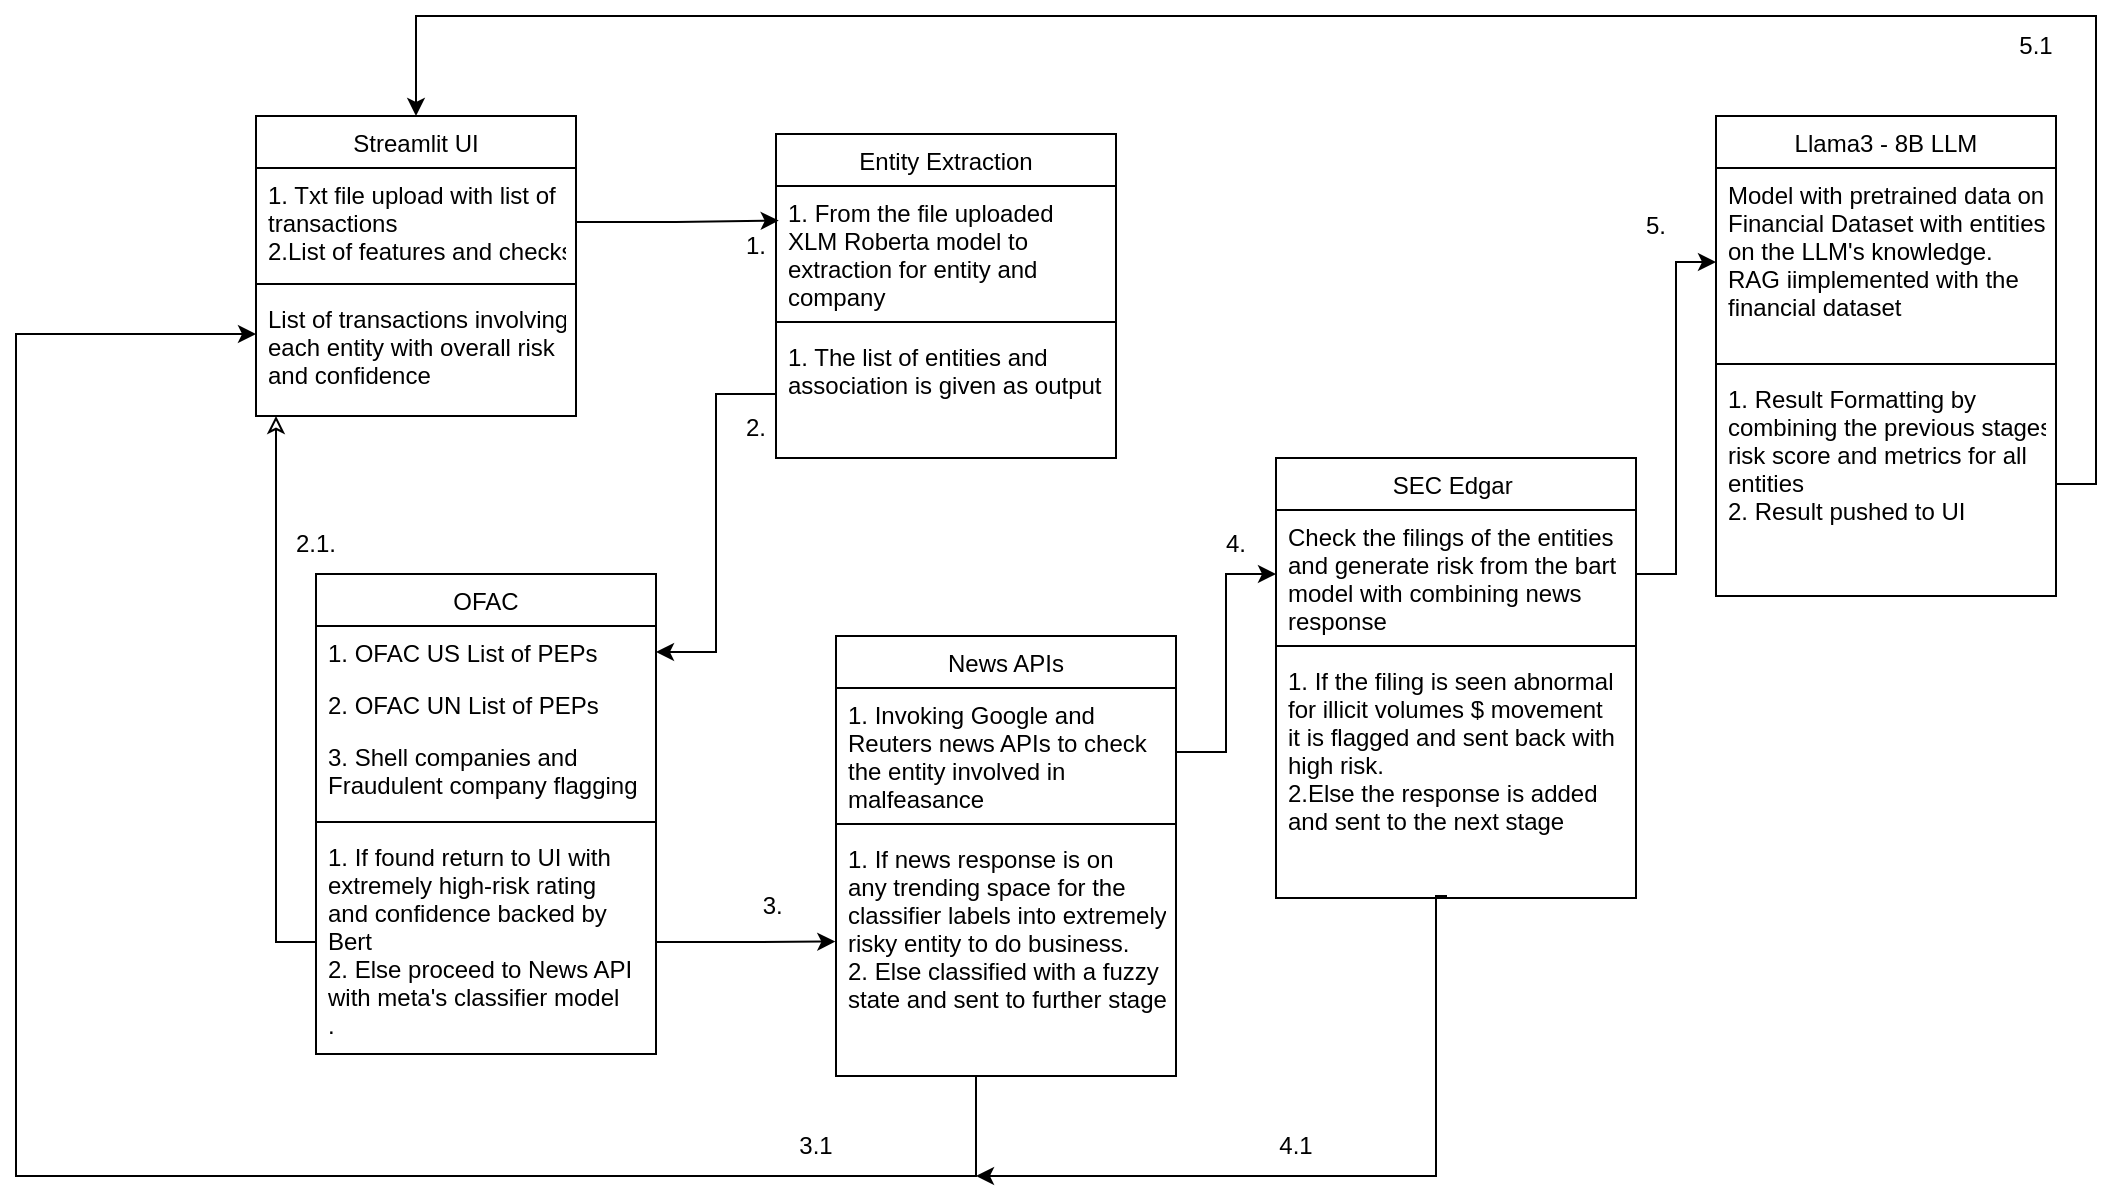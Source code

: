 <mxfile version="26.1.3">
  <diagram id="C5RBs43oDa-KdzZeNtuy" name="Page-1">
    <mxGraphModel dx="1313" dy="671" grid="1" gridSize="10" guides="1" tooltips="1" connect="1" arrows="1" fold="1" page="1" pageScale="1" pageWidth="827" pageHeight="1169" math="0" shadow="0">
      <root>
        <mxCell id="WIyWlLk6GJQsqaUBKTNV-0" />
        <mxCell id="WIyWlLk6GJQsqaUBKTNV-1" parent="WIyWlLk6GJQsqaUBKTNV-0" />
        <mxCell id="zkfFHV4jXpPFQw0GAbJ--0" value="Streamlit UI" style="swimlane;fontStyle=0;align=center;verticalAlign=top;childLayout=stackLayout;horizontal=1;startSize=26;horizontalStack=0;resizeParent=1;resizeLast=0;collapsible=1;marginBottom=0;rounded=0;shadow=0;strokeWidth=1;" parent="WIyWlLk6GJQsqaUBKTNV-1" vertex="1">
          <mxGeometry x="220" y="120" width="160" height="150" as="geometry">
            <mxRectangle x="230" y="140" width="160" height="26" as="alternateBounds" />
          </mxGeometry>
        </mxCell>
        <mxCell id="zkfFHV4jXpPFQw0GAbJ--1" value="1. Txt file upload with list of &#xa;transactions&#xa;2.List of features and checks" style="text;align=left;verticalAlign=top;spacingLeft=4;spacingRight=4;overflow=hidden;rotatable=0;points=[[0,0.5],[1,0.5]];portConstraint=eastwest;" parent="zkfFHV4jXpPFQw0GAbJ--0" vertex="1">
          <mxGeometry y="26" width="160" height="54" as="geometry" />
        </mxCell>
        <mxCell id="qU4VA_3gZ1rihwYO7u9j-0" value="" style="line;html=1;strokeWidth=1;align=left;verticalAlign=middle;spacingTop=-1;spacingLeft=3;spacingRight=3;rotatable=0;labelPosition=right;points=[];portConstraint=eastwest;" vertex="1" parent="zkfFHV4jXpPFQw0GAbJ--0">
          <mxGeometry y="80" width="160" height="8" as="geometry" />
        </mxCell>
        <mxCell id="qU4VA_3gZ1rihwYO7u9j-1" value="List of transactions involving&#xa;each entity with overall risk &#xa;and confidence" style="text;align=left;verticalAlign=top;spacingLeft=4;spacingRight=4;overflow=hidden;rotatable=0;points=[[0,0.5],[1,0.5]];portConstraint=eastwest;" vertex="1" parent="zkfFHV4jXpPFQw0GAbJ--0">
          <mxGeometry y="88" width="160" height="42" as="geometry" />
        </mxCell>
        <mxCell id="zkfFHV4jXpPFQw0GAbJ--6" value="Entity Extraction" style="swimlane;fontStyle=0;align=center;verticalAlign=top;childLayout=stackLayout;horizontal=1;startSize=26;horizontalStack=0;resizeParent=1;resizeLast=0;collapsible=1;marginBottom=0;rounded=0;shadow=0;strokeWidth=1;" parent="WIyWlLk6GJQsqaUBKTNV-1" vertex="1">
          <mxGeometry x="480" y="129" width="170" height="162" as="geometry">
            <mxRectangle x="130" y="380" width="160" height="26" as="alternateBounds" />
          </mxGeometry>
        </mxCell>
        <mxCell id="zkfFHV4jXpPFQw0GAbJ--7" value="1. From the file uploaded&#xa;XLM Roberta model to&#xa;extraction for entity and &#xa;company" style="text;align=left;verticalAlign=top;spacingLeft=4;spacingRight=4;overflow=hidden;rotatable=0;points=[[0,0.5],[1,0.5]];portConstraint=eastwest;" parent="zkfFHV4jXpPFQw0GAbJ--6" vertex="1">
          <mxGeometry y="26" width="170" height="64" as="geometry" />
        </mxCell>
        <mxCell id="zkfFHV4jXpPFQw0GAbJ--9" value="" style="line;html=1;strokeWidth=1;align=left;verticalAlign=middle;spacingTop=-1;spacingLeft=3;spacingRight=3;rotatable=0;labelPosition=right;points=[];portConstraint=eastwest;" parent="zkfFHV4jXpPFQw0GAbJ--6" vertex="1">
          <mxGeometry y="90" width="170" height="8" as="geometry" />
        </mxCell>
        <mxCell id="qU4VA_3gZ1rihwYO7u9j-5" value="1. The list of entities and &#xa;association is given as output" style="text;align=left;verticalAlign=top;spacingLeft=4;spacingRight=4;overflow=hidden;rotatable=0;points=[[0,0.5],[1,0.5]];portConstraint=eastwest;" vertex="1" parent="zkfFHV4jXpPFQw0GAbJ--6">
          <mxGeometry y="98" width="170" height="64" as="geometry" />
        </mxCell>
        <mxCell id="zkfFHV4jXpPFQw0GAbJ--13" value="News APIs" style="swimlane;fontStyle=0;align=center;verticalAlign=top;childLayout=stackLayout;horizontal=1;startSize=26;horizontalStack=0;resizeParent=1;resizeLast=0;collapsible=1;marginBottom=0;rounded=0;shadow=0;strokeWidth=1;" parent="WIyWlLk6GJQsqaUBKTNV-1" vertex="1">
          <mxGeometry x="510" y="380" width="170" height="220" as="geometry">
            <mxRectangle x="340" y="380" width="170" height="26" as="alternateBounds" />
          </mxGeometry>
        </mxCell>
        <mxCell id="zkfFHV4jXpPFQw0GAbJ--14" value="1. Invoking Google and&#xa;Reuters news APIs to check&#xa;the entity involved in &#xa;malfeasance" style="text;align=left;verticalAlign=top;spacingLeft=4;spacingRight=4;overflow=hidden;rotatable=0;points=[[0,0.5],[1,0.5]];portConstraint=eastwest;" parent="zkfFHV4jXpPFQw0GAbJ--13" vertex="1">
          <mxGeometry y="26" width="170" height="64" as="geometry" />
        </mxCell>
        <mxCell id="zkfFHV4jXpPFQw0GAbJ--15" value="" style="line;html=1;strokeWidth=1;align=left;verticalAlign=middle;spacingTop=-1;spacingLeft=3;spacingRight=3;rotatable=0;labelPosition=right;points=[];portConstraint=eastwest;" parent="zkfFHV4jXpPFQw0GAbJ--13" vertex="1">
          <mxGeometry y="90" width="170" height="8" as="geometry" />
        </mxCell>
        <mxCell id="qU4VA_3gZ1rihwYO7u9j-4" value="1. If news response is on &#xa;any trending space for the &#xa;classifier labels into extremely&#xa;risky entity to do business.&#xa;2. Else classified with a fuzzy&#xa;state and sent to further stages &#xa;" style="text;align=left;verticalAlign=top;spacingLeft=4;spacingRight=4;overflow=hidden;rotatable=0;points=[[0,0.5],[1,0.5]];portConstraint=eastwest;" vertex="1" parent="zkfFHV4jXpPFQw0GAbJ--13">
          <mxGeometry y="98" width="170" height="122" as="geometry" />
        </mxCell>
        <mxCell id="zkfFHV4jXpPFQw0GAbJ--17" value="OFAC" style="swimlane;fontStyle=0;align=center;verticalAlign=top;childLayout=stackLayout;horizontal=1;startSize=26;horizontalStack=0;resizeParent=1;resizeLast=0;collapsible=1;marginBottom=0;rounded=0;shadow=0;strokeWidth=1;" parent="WIyWlLk6GJQsqaUBKTNV-1" vertex="1">
          <mxGeometry x="250" y="349" width="170" height="240" as="geometry">
            <mxRectangle x="550" y="140" width="160" height="26" as="alternateBounds" />
          </mxGeometry>
        </mxCell>
        <mxCell id="zkfFHV4jXpPFQw0GAbJ--18" value="1. OFAC US List of PEPs" style="text;align=left;verticalAlign=top;spacingLeft=4;spacingRight=4;overflow=hidden;rotatable=0;points=[[0,0.5],[1,0.5]];portConstraint=eastwest;" parent="zkfFHV4jXpPFQw0GAbJ--17" vertex="1">
          <mxGeometry y="26" width="170" height="26" as="geometry" />
        </mxCell>
        <mxCell id="zkfFHV4jXpPFQw0GAbJ--19" value="2. OFAC UN List of PEPs" style="text;align=left;verticalAlign=top;spacingLeft=4;spacingRight=4;overflow=hidden;rotatable=0;points=[[0,0.5],[1,0.5]];portConstraint=eastwest;rounded=0;shadow=0;html=0;" parent="zkfFHV4jXpPFQw0GAbJ--17" vertex="1">
          <mxGeometry y="52" width="170" height="26" as="geometry" />
        </mxCell>
        <mxCell id="zkfFHV4jXpPFQw0GAbJ--22" value="3. Shell companies and &#xa;Fraudulent company flagging" style="text;align=left;verticalAlign=top;spacingLeft=4;spacingRight=4;overflow=hidden;rotatable=0;points=[[0,0.5],[1,0.5]];portConstraint=eastwest;rounded=0;shadow=0;html=0;" parent="zkfFHV4jXpPFQw0GAbJ--17" vertex="1">
          <mxGeometry y="78" width="170" height="42" as="geometry" />
        </mxCell>
        <mxCell id="zkfFHV4jXpPFQw0GAbJ--23" value="" style="line;html=1;strokeWidth=1;align=left;verticalAlign=middle;spacingTop=-1;spacingLeft=3;spacingRight=3;rotatable=0;labelPosition=right;points=[];portConstraint=eastwest;" parent="zkfFHV4jXpPFQw0GAbJ--17" vertex="1">
          <mxGeometry y="120" width="170" height="8" as="geometry" />
        </mxCell>
        <mxCell id="qU4VA_3gZ1rihwYO7u9j-10" style="edgeStyle=orthogonalEdgeStyle;rounded=0;orthogonalLoop=1;jettySize=auto;html=1;exitX=0;exitY=0.5;exitDx=0;exitDy=0;endArrow=classic;endFill=0;" edge="1" parent="zkfFHV4jXpPFQw0GAbJ--17" source="zkfFHV4jXpPFQw0GAbJ--24">
          <mxGeometry relative="1" as="geometry">
            <mxPoint x="-20" y="-79" as="targetPoint" />
          </mxGeometry>
        </mxCell>
        <mxCell id="zkfFHV4jXpPFQw0GAbJ--24" value="1. If found return to UI with&#xa;extremely high-risk rating&#xa;and confidence backed by &#xa;Bert&#xa;2. Else proceed to News API&#xa;with meta&#39;s classifier model&#xa;. " style="text;align=left;verticalAlign=top;spacingLeft=4;spacingRight=4;overflow=hidden;rotatable=0;points=[[0,0.5],[1,0.5]];portConstraint=eastwest;" parent="zkfFHV4jXpPFQw0GAbJ--17" vertex="1">
          <mxGeometry y="128" width="170" height="112" as="geometry" />
        </mxCell>
        <mxCell id="qU4VA_3gZ1rihwYO7u9j-2" value="1." style="text;html=1;align=center;verticalAlign=middle;whiteSpace=wrap;rounded=0;" vertex="1" parent="WIyWlLk6GJQsqaUBKTNV-1">
          <mxGeometry x="440" y="170" width="60" height="30" as="geometry" />
        </mxCell>
        <mxCell id="qU4VA_3gZ1rihwYO7u9j-7" style="edgeStyle=orthogonalEdgeStyle;rounded=0;orthogonalLoop=1;jettySize=auto;html=1;entryX=0.008;entryY=0.27;entryDx=0;entryDy=0;entryPerimeter=0;" edge="1" parent="WIyWlLk6GJQsqaUBKTNV-1" source="zkfFHV4jXpPFQw0GAbJ--1" target="zkfFHV4jXpPFQw0GAbJ--7">
          <mxGeometry relative="1" as="geometry" />
        </mxCell>
        <mxCell id="qU4VA_3gZ1rihwYO7u9j-8" style="edgeStyle=orthogonalEdgeStyle;rounded=0;orthogonalLoop=1;jettySize=auto;html=1;exitX=0;exitY=0.5;exitDx=0;exitDy=0;" edge="1" parent="WIyWlLk6GJQsqaUBKTNV-1" source="qU4VA_3gZ1rihwYO7u9j-5" target="zkfFHV4jXpPFQw0GAbJ--18">
          <mxGeometry relative="1" as="geometry" />
        </mxCell>
        <mxCell id="qU4VA_3gZ1rihwYO7u9j-11" value="2." style="text;html=1;align=center;verticalAlign=middle;whiteSpace=wrap;rounded=0;" vertex="1" parent="WIyWlLk6GJQsqaUBKTNV-1">
          <mxGeometry x="440" y="261" width="60" height="30" as="geometry" />
        </mxCell>
        <mxCell id="qU4VA_3gZ1rihwYO7u9j-13" value="2.1." style="text;html=1;align=center;verticalAlign=middle;whiteSpace=wrap;rounded=0;" vertex="1" parent="WIyWlLk6GJQsqaUBKTNV-1">
          <mxGeometry x="220" y="319" width="60" height="30" as="geometry" />
        </mxCell>
        <mxCell id="qU4VA_3gZ1rihwYO7u9j-14" style="edgeStyle=orthogonalEdgeStyle;rounded=0;orthogonalLoop=1;jettySize=auto;html=1;entryX=-0.002;entryY=0.449;entryDx=0;entryDy=0;entryPerimeter=0;" edge="1" parent="WIyWlLk6GJQsqaUBKTNV-1" source="zkfFHV4jXpPFQw0GAbJ--24" target="qU4VA_3gZ1rihwYO7u9j-4">
          <mxGeometry relative="1" as="geometry" />
        </mxCell>
        <mxCell id="qU4VA_3gZ1rihwYO7u9j-15" value="3.&amp;nbsp;" style="text;html=1;align=center;verticalAlign=middle;whiteSpace=wrap;rounded=0;" vertex="1" parent="WIyWlLk6GJQsqaUBKTNV-1">
          <mxGeometry x="450" y="500" width="60" height="30" as="geometry" />
        </mxCell>
        <mxCell id="qU4VA_3gZ1rihwYO7u9j-16" style="edgeStyle=orthogonalEdgeStyle;rounded=0;orthogonalLoop=1;jettySize=auto;html=1;" edge="1" parent="WIyWlLk6GJQsqaUBKTNV-1" target="qU4VA_3gZ1rihwYO7u9j-1">
          <mxGeometry relative="1" as="geometry">
            <mxPoint x="580" y="600" as="sourcePoint" />
            <Array as="points">
              <mxPoint x="580" y="650" />
              <mxPoint x="100" y="650" />
              <mxPoint x="100" y="229" />
            </Array>
          </mxGeometry>
        </mxCell>
        <mxCell id="qU4VA_3gZ1rihwYO7u9j-17" value="3.1" style="text;html=1;align=center;verticalAlign=middle;whiteSpace=wrap;rounded=0;" vertex="1" parent="WIyWlLk6GJQsqaUBKTNV-1">
          <mxGeometry x="470" y="620" width="60" height="30" as="geometry" />
        </mxCell>
        <mxCell id="qU4VA_3gZ1rihwYO7u9j-18" value="SEC Edgar " style="swimlane;fontStyle=0;align=center;verticalAlign=top;childLayout=stackLayout;horizontal=1;startSize=26;horizontalStack=0;resizeParent=1;resizeLast=0;collapsible=1;marginBottom=0;rounded=0;shadow=0;strokeWidth=1;" vertex="1" parent="WIyWlLk6GJQsqaUBKTNV-1">
          <mxGeometry x="730" y="291" width="180" height="220" as="geometry">
            <mxRectangle x="340" y="380" width="170" height="26" as="alternateBounds" />
          </mxGeometry>
        </mxCell>
        <mxCell id="qU4VA_3gZ1rihwYO7u9j-19" value="Check the filings of the entities&#xa;and generate risk from the bart&#xa;model with combining news &#xa;response " style="text;align=left;verticalAlign=top;spacingLeft=4;spacingRight=4;overflow=hidden;rotatable=0;points=[[0,0.5],[1,0.5]];portConstraint=eastwest;" vertex="1" parent="qU4VA_3gZ1rihwYO7u9j-18">
          <mxGeometry y="26" width="180" height="64" as="geometry" />
        </mxCell>
        <mxCell id="qU4VA_3gZ1rihwYO7u9j-20" value="" style="line;html=1;strokeWidth=1;align=left;verticalAlign=middle;spacingTop=-1;spacingLeft=3;spacingRight=3;rotatable=0;labelPosition=right;points=[];portConstraint=eastwest;" vertex="1" parent="qU4VA_3gZ1rihwYO7u9j-18">
          <mxGeometry y="90" width="180" height="8" as="geometry" />
        </mxCell>
        <mxCell id="qU4VA_3gZ1rihwYO7u9j-27" style="edgeStyle=orthogonalEdgeStyle;rounded=0;orthogonalLoop=1;jettySize=auto;html=1;exitX=0.5;exitY=1;exitDx=0;exitDy=0;" edge="1" parent="qU4VA_3gZ1rihwYO7u9j-18" source="qU4VA_3gZ1rihwYO7u9j-18">
          <mxGeometry relative="1" as="geometry">
            <mxPoint x="-150" y="359" as="targetPoint" />
            <Array as="points">
              <mxPoint x="85" y="219" />
              <mxPoint x="80" y="219" />
              <mxPoint x="80" y="359" />
            </Array>
          </mxGeometry>
        </mxCell>
        <mxCell id="qU4VA_3gZ1rihwYO7u9j-26" value="1. If the filing is seen abnormal&#xa;for illicit volumes $ movement&#xa;it is flagged and sent back with&#xa;high risk.&#xa;2.Else the response is added&#xa;and sent to the next stage" style="text;align=left;verticalAlign=top;spacingLeft=4;spacingRight=4;overflow=hidden;rotatable=0;points=[[0,0.5],[1,0.5]];portConstraint=eastwest;" vertex="1" parent="qU4VA_3gZ1rihwYO7u9j-18">
          <mxGeometry y="98" width="180" height="112" as="geometry" />
        </mxCell>
        <mxCell id="qU4VA_3gZ1rihwYO7u9j-22" style="edgeStyle=orthogonalEdgeStyle;rounded=0;orthogonalLoop=1;jettySize=auto;html=1;entryX=0;entryY=0.5;entryDx=0;entryDy=0;" edge="1" parent="WIyWlLk6GJQsqaUBKTNV-1" source="zkfFHV4jXpPFQw0GAbJ--14" target="qU4VA_3gZ1rihwYO7u9j-19">
          <mxGeometry relative="1" as="geometry" />
        </mxCell>
        <mxCell id="qU4VA_3gZ1rihwYO7u9j-23" value="4." style="text;html=1;align=center;verticalAlign=middle;whiteSpace=wrap;rounded=0;" vertex="1" parent="WIyWlLk6GJQsqaUBKTNV-1">
          <mxGeometry x="680" y="319" width="60" height="30" as="geometry" />
        </mxCell>
        <mxCell id="qU4VA_3gZ1rihwYO7u9j-28" value="4.1" style="text;html=1;align=center;verticalAlign=middle;whiteSpace=wrap;rounded=0;" vertex="1" parent="WIyWlLk6GJQsqaUBKTNV-1">
          <mxGeometry x="710" y="620" width="60" height="30" as="geometry" />
        </mxCell>
        <mxCell id="qU4VA_3gZ1rihwYO7u9j-29" value="Llama3 - 8B LLM" style="swimlane;fontStyle=0;align=center;verticalAlign=top;childLayout=stackLayout;horizontal=1;startSize=26;horizontalStack=0;resizeParent=1;resizeLast=0;collapsible=1;marginBottom=0;rounded=0;shadow=0;strokeWidth=1;" vertex="1" parent="WIyWlLk6GJQsqaUBKTNV-1">
          <mxGeometry x="950" y="120" width="170" height="240" as="geometry">
            <mxRectangle x="340" y="380" width="170" height="26" as="alternateBounds" />
          </mxGeometry>
        </mxCell>
        <mxCell id="qU4VA_3gZ1rihwYO7u9j-30" value="Model with pretrained data on&#xa;Financial Dataset with entities&#xa;on the LLM&#39;s knowledge.&#xa;RAG iimplemented with the&#xa;financial dataset" style="text;align=left;verticalAlign=top;spacingLeft=4;spacingRight=4;overflow=hidden;rotatable=0;points=[[0,0.5],[1,0.5]];portConstraint=eastwest;" vertex="1" parent="qU4VA_3gZ1rihwYO7u9j-29">
          <mxGeometry y="26" width="170" height="94" as="geometry" />
        </mxCell>
        <mxCell id="qU4VA_3gZ1rihwYO7u9j-31" value="" style="line;html=1;strokeWidth=1;align=left;verticalAlign=middle;spacingTop=-1;spacingLeft=3;spacingRight=3;rotatable=0;labelPosition=right;points=[];portConstraint=eastwest;" vertex="1" parent="qU4VA_3gZ1rihwYO7u9j-29">
          <mxGeometry y="120" width="170" height="8" as="geometry" />
        </mxCell>
        <mxCell id="qU4VA_3gZ1rihwYO7u9j-33" value="1. Result Formatting by &#xa;combining the previous stages&#39;&#xa;risk score and metrics for all &#xa;entities&#xa;2. Result pushed to UI" style="text;align=left;verticalAlign=top;spacingLeft=4;spacingRight=4;overflow=hidden;rotatable=0;points=[[0,0.5],[1,0.5]];portConstraint=eastwest;" vertex="1" parent="qU4VA_3gZ1rihwYO7u9j-29">
          <mxGeometry y="128" width="170" height="112" as="geometry" />
        </mxCell>
        <mxCell id="qU4VA_3gZ1rihwYO7u9j-34" style="edgeStyle=orthogonalEdgeStyle;rounded=0;orthogonalLoop=1;jettySize=auto;html=1;exitX=1;exitY=0.5;exitDx=0;exitDy=0;entryX=0.5;entryY=0;entryDx=0;entryDy=0;" edge="1" parent="WIyWlLk6GJQsqaUBKTNV-1" source="qU4VA_3gZ1rihwYO7u9j-33" target="zkfFHV4jXpPFQw0GAbJ--0">
          <mxGeometry relative="1" as="geometry">
            <Array as="points">
              <mxPoint x="1140" y="304" />
              <mxPoint x="1140" y="70" />
              <mxPoint x="300" y="70" />
            </Array>
          </mxGeometry>
        </mxCell>
        <mxCell id="qU4VA_3gZ1rihwYO7u9j-35" style="edgeStyle=orthogonalEdgeStyle;rounded=0;orthogonalLoop=1;jettySize=auto;html=1;exitX=1;exitY=0.5;exitDx=0;exitDy=0;" edge="1" parent="WIyWlLk6GJQsqaUBKTNV-1" source="qU4VA_3gZ1rihwYO7u9j-19" target="qU4VA_3gZ1rihwYO7u9j-30">
          <mxGeometry relative="1" as="geometry" />
        </mxCell>
        <mxCell id="qU4VA_3gZ1rihwYO7u9j-36" value="5." style="text;html=1;align=center;verticalAlign=middle;whiteSpace=wrap;rounded=0;" vertex="1" parent="WIyWlLk6GJQsqaUBKTNV-1">
          <mxGeometry x="890" y="160" width="60" height="30" as="geometry" />
        </mxCell>
        <mxCell id="qU4VA_3gZ1rihwYO7u9j-37" value="5.1" style="text;html=1;align=center;verticalAlign=middle;whiteSpace=wrap;rounded=0;" vertex="1" parent="WIyWlLk6GJQsqaUBKTNV-1">
          <mxGeometry x="1080" y="70" width="60" height="30" as="geometry" />
        </mxCell>
      </root>
    </mxGraphModel>
  </diagram>
</mxfile>
